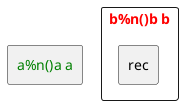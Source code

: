 {
  "sha1": "6wpc5coulhqh9dhirbriac3on1z9pmq",
  "insertion": {
    "when": "2024-11-12T13:12:10.236Z",
    "url": "https://github.com/plantuml/plantuml/issues/1640",
    "user": "plantuml@gmail.com"
  }
}
@startuml
hide stereotype
<style>
.left {
  HorizontalAlignment left
}
.green {
  FontColor green
}
.red {
  FontColor red
}
</style>

rectangle "a%n()a a" as rect1 <<left>> <<green>>
rectangle "b%n()b b" as rect2 <<left>> <<red>>{
  rectangle rec
}
@enduml
